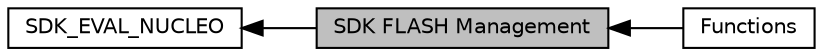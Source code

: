 digraph "SDK FLASH Management"
{
  edge [fontname="Helvetica",fontsize="10",labelfontname="Helvetica",labelfontsize="10"];
  node [fontname="Helvetica",fontsize="10",shape=box];
  rankdir=LR;
  Node1 [label="SDK FLASH Management",height=0.2,width=0.4,color="black", fillcolor="grey75", style="filled", fontcolor="black",tooltip=" "];
  Node2 [label="SDK_EVAL_NUCLEO",height=0.2,width=0.4,color="black", fillcolor="white", style="filled",URL="$group___s_d_k___e_v_a_l___n_u_c_l_e_o.html",tooltip=" "];
  Node3 [label="Functions",height=0.2,width=0.4,color="black", fillcolor="white", style="filled",URL="$group___f_l_a_s_h.html",tooltip=" "];
  Node2->Node1 [shape=plaintext, dir="back", style="solid"];
  Node1->Node3 [shape=plaintext, dir="back", style="solid"];
}
